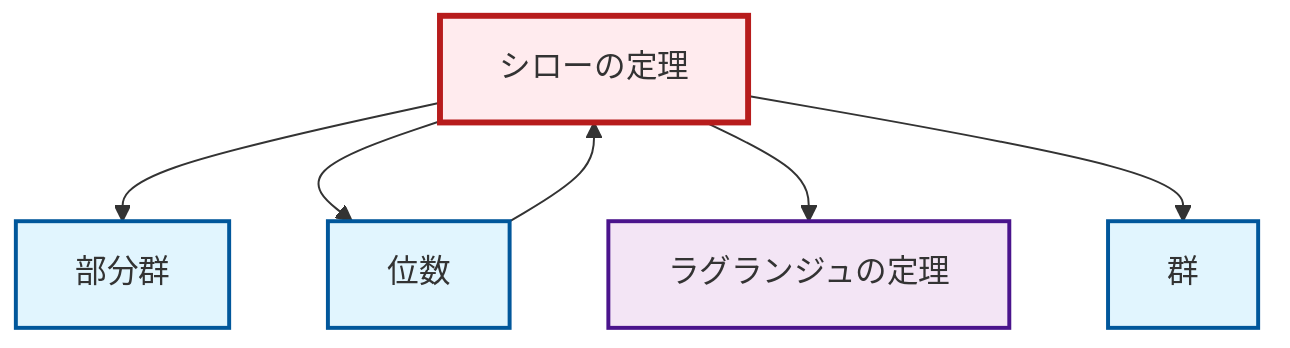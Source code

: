 graph TD
    classDef definition fill:#e1f5fe,stroke:#01579b,stroke-width:2px
    classDef theorem fill:#f3e5f5,stroke:#4a148c,stroke-width:2px
    classDef axiom fill:#fff3e0,stroke:#e65100,stroke-width:2px
    classDef example fill:#e8f5e9,stroke:#1b5e20,stroke-width:2px
    classDef current fill:#ffebee,stroke:#b71c1c,stroke-width:3px
    thm-sylow["シローの定理"]:::theorem
    def-group["群"]:::definition
    def-subgroup["部分群"]:::definition
    thm-lagrange["ラグランジュの定理"]:::theorem
    def-order["位数"]:::definition
    thm-sylow --> def-subgroup
    thm-sylow --> def-order
    thm-sylow --> thm-lagrange
    def-order --> thm-sylow
    thm-sylow --> def-group
    class thm-sylow current